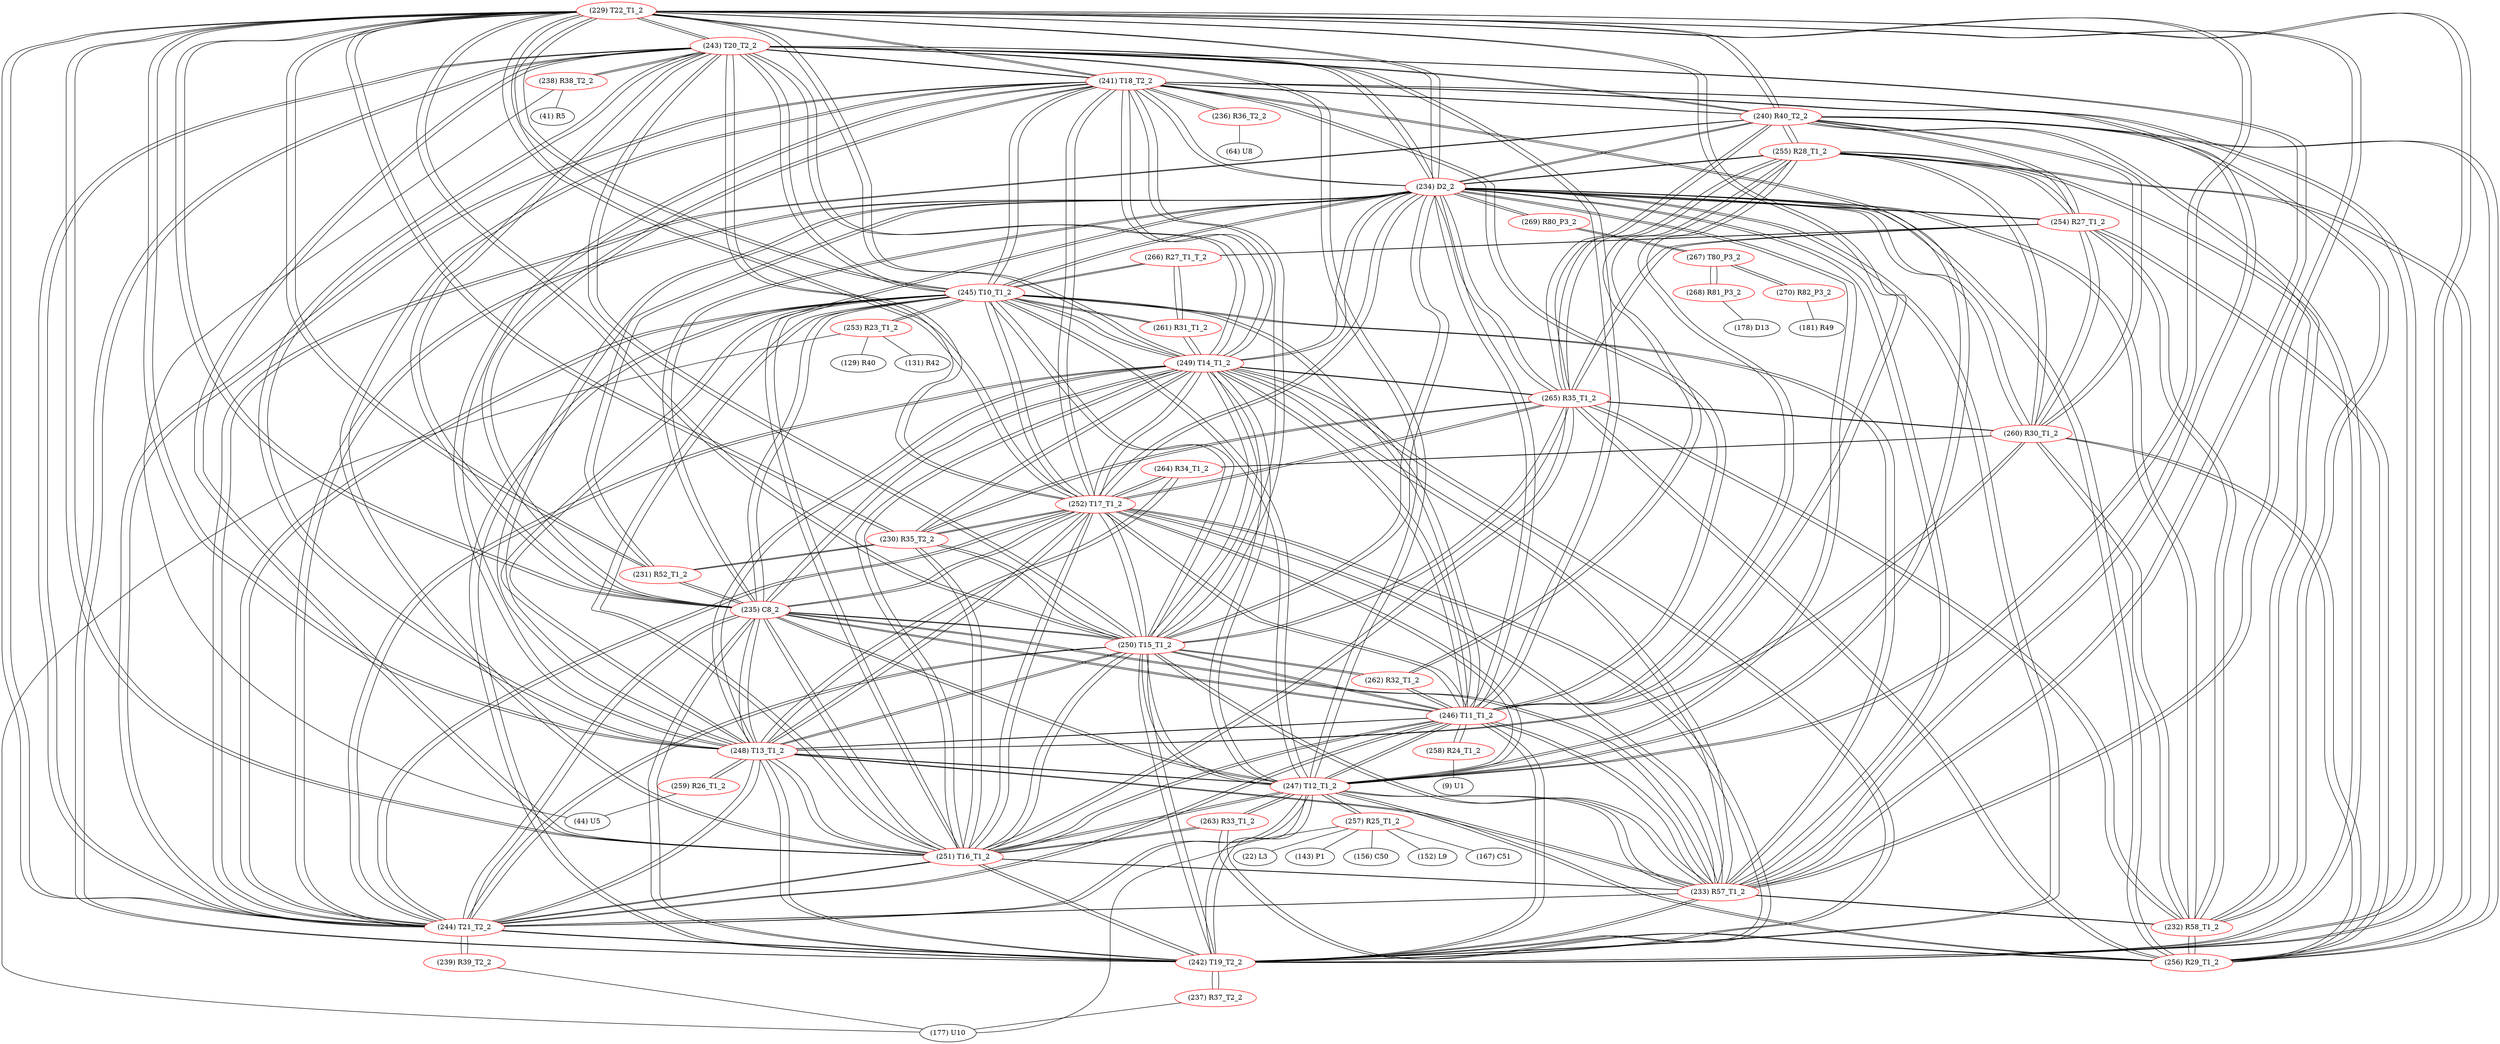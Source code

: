 graph {
	229 [label="(229) T22_T1_2" color=red]
	243 [label="(243) T20_T2_2"]
	241 [label="(241) T18_T2_2"]
	242 [label="(242) T19_T2_2"]
	244 [label="(244) T21_T2_2"]
	233 [label="(233) R57_T1_2"]
	234 [label="(234) D2_2"]
	246 [label="(246) T11_T1_2"]
	251 [label="(251) T16_T1_2"]
	252 [label="(252) T17_T1_2"]
	245 [label="(245) T10_T1_2"]
	247 [label="(247) T12_T1_2"]
	248 [label="(248) T13_T1_2"]
	249 [label="(249) T14_T1_2"]
	250 [label="(250) T15_T1_2"]
	235 [label="(235) C8_2"]
	240 [label="(240) R40_T2_2"]
	231 [label="(231) R52_T1_2"]
	230 [label="(230) R35_T2_2"]
	230 [label="(230) R35_T2_2" color=red]
	251 [label="(251) T16_T1_2"]
	250 [label="(250) T15_T1_2"]
	265 [label="(265) R35_T1_2"]
	249 [label="(249) T14_T1_2"]
	252 [label="(252) T17_T1_2"]
	231 [label="(231) R52_T1_2"]
	229 [label="(229) T22_T1_2"]
	231 [label="(231) R52_T1_2" color=red]
	234 [label="(234) D2_2"]
	235 [label="(235) C8_2"]
	230 [label="(230) R35_T2_2"]
	229 [label="(229) T22_T1_2"]
	232 [label="(232) R58_T1_2" color=red]
	233 [label="(233) R57_T1_2"]
	234 [label="(234) D2_2"]
	256 [label="(256) R29_T1_2"]
	265 [label="(265) R35_T1_2"]
	240 [label="(240) R40_T2_2"]
	260 [label="(260) R30_T1_2"]
	254 [label="(254) R27_T1_2"]
	255 [label="(255) R28_T1_2"]
	233 [label="(233) R57_T1_2" color=red]
	243 [label="(243) T20_T2_2"]
	241 [label="(241) T18_T2_2"]
	242 [label="(242) T19_T2_2"]
	244 [label="(244) T21_T2_2"]
	229 [label="(229) T22_T1_2"]
	234 [label="(234) D2_2"]
	246 [label="(246) T11_T1_2"]
	251 [label="(251) T16_T1_2"]
	252 [label="(252) T17_T1_2"]
	245 [label="(245) T10_T1_2"]
	247 [label="(247) T12_T1_2"]
	248 [label="(248) T13_T1_2"]
	249 [label="(249) T14_T1_2"]
	250 [label="(250) T15_T1_2"]
	235 [label="(235) C8_2"]
	232 [label="(232) R58_T1_2"]
	234 [label="(234) D2_2" color=red]
	243 [label="(243) T20_T2_2"]
	241 [label="(241) T18_T2_2"]
	242 [label="(242) T19_T2_2"]
	244 [label="(244) T21_T2_2"]
	233 [label="(233) R57_T1_2"]
	229 [label="(229) T22_T1_2"]
	246 [label="(246) T11_T1_2"]
	251 [label="(251) T16_T1_2"]
	252 [label="(252) T17_T1_2"]
	245 [label="(245) T10_T1_2"]
	247 [label="(247) T12_T1_2"]
	248 [label="(248) T13_T1_2"]
	249 [label="(249) T14_T1_2"]
	250 [label="(250) T15_T1_2"]
	235 [label="(235) C8_2"]
	231 [label="(231) R52_T1_2"]
	232 [label="(232) R58_T1_2"]
	256 [label="(256) R29_T1_2"]
	265 [label="(265) R35_T1_2"]
	240 [label="(240) R40_T2_2"]
	260 [label="(260) R30_T1_2"]
	254 [label="(254) R27_T1_2"]
	255 [label="(255) R28_T1_2"]
	269 [label="(269) R80_P3_2"]
	235 [label="(235) C8_2" color=red]
	243 [label="(243) T20_T2_2"]
	241 [label="(241) T18_T2_2"]
	242 [label="(242) T19_T2_2"]
	244 [label="(244) T21_T2_2"]
	233 [label="(233) R57_T1_2"]
	229 [label="(229) T22_T1_2"]
	234 [label="(234) D2_2"]
	246 [label="(246) T11_T1_2"]
	251 [label="(251) T16_T1_2"]
	252 [label="(252) T17_T1_2"]
	245 [label="(245) T10_T1_2"]
	247 [label="(247) T12_T1_2"]
	248 [label="(248) T13_T1_2"]
	249 [label="(249) T14_T1_2"]
	250 [label="(250) T15_T1_2"]
	231 [label="(231) R52_T1_2"]
	236 [label="(236) R36_T2_2" color=red]
	64 [label="(64) U8"]
	241 [label="(241) T18_T2_2"]
	237 [label="(237) R37_T2_2" color=red]
	177 [label="(177) U10"]
	242 [label="(242) T19_T2_2"]
	238 [label="(238) R38_T2_2" color=red]
	44 [label="(44) U5"]
	41 [label="(41) R5"]
	243 [label="(243) T20_T2_2"]
	239 [label="(239) R39_T2_2" color=red]
	177 [label="(177) U10"]
	244 [label="(244) T21_T2_2"]
	240 [label="(240) R40_T2_2" color=red]
	256 [label="(256) R29_T1_2"]
	265 [label="(265) R35_T1_2"]
	260 [label="(260) R30_T1_2"]
	234 [label="(234) D2_2"]
	232 [label="(232) R58_T1_2"]
	254 [label="(254) R27_T1_2"]
	255 [label="(255) R28_T1_2"]
	229 [label="(229) T22_T1_2"]
	242 [label="(242) T19_T2_2"]
	241 [label="(241) T18_T2_2"]
	244 [label="(244) T21_T2_2"]
	243 [label="(243) T20_T2_2"]
	241 [label="(241) T18_T2_2" color=red]
	243 [label="(243) T20_T2_2"]
	242 [label="(242) T19_T2_2"]
	244 [label="(244) T21_T2_2"]
	233 [label="(233) R57_T1_2"]
	229 [label="(229) T22_T1_2"]
	234 [label="(234) D2_2"]
	246 [label="(246) T11_T1_2"]
	251 [label="(251) T16_T1_2"]
	252 [label="(252) T17_T1_2"]
	245 [label="(245) T10_T1_2"]
	247 [label="(247) T12_T1_2"]
	248 [label="(248) T13_T1_2"]
	249 [label="(249) T14_T1_2"]
	250 [label="(250) T15_T1_2"]
	235 [label="(235) C8_2"]
	240 [label="(240) R40_T2_2"]
	236 [label="(236) R36_T2_2"]
	242 [label="(242) T19_T2_2" color=red]
	243 [label="(243) T20_T2_2"]
	241 [label="(241) T18_T2_2"]
	244 [label="(244) T21_T2_2"]
	233 [label="(233) R57_T1_2"]
	229 [label="(229) T22_T1_2"]
	234 [label="(234) D2_2"]
	246 [label="(246) T11_T1_2"]
	251 [label="(251) T16_T1_2"]
	252 [label="(252) T17_T1_2"]
	245 [label="(245) T10_T1_2"]
	247 [label="(247) T12_T1_2"]
	248 [label="(248) T13_T1_2"]
	249 [label="(249) T14_T1_2"]
	250 [label="(250) T15_T1_2"]
	235 [label="(235) C8_2"]
	240 [label="(240) R40_T2_2"]
	237 [label="(237) R37_T2_2"]
	243 [label="(243) T20_T2_2" color=red]
	241 [label="(241) T18_T2_2"]
	242 [label="(242) T19_T2_2"]
	244 [label="(244) T21_T2_2"]
	233 [label="(233) R57_T1_2"]
	229 [label="(229) T22_T1_2"]
	234 [label="(234) D2_2"]
	246 [label="(246) T11_T1_2"]
	251 [label="(251) T16_T1_2"]
	252 [label="(252) T17_T1_2"]
	245 [label="(245) T10_T1_2"]
	247 [label="(247) T12_T1_2"]
	248 [label="(248) T13_T1_2"]
	249 [label="(249) T14_T1_2"]
	250 [label="(250) T15_T1_2"]
	235 [label="(235) C8_2"]
	240 [label="(240) R40_T2_2"]
	238 [label="(238) R38_T2_2"]
	244 [label="(244) T21_T2_2" color=red]
	243 [label="(243) T20_T2_2"]
	241 [label="(241) T18_T2_2"]
	242 [label="(242) T19_T2_2"]
	233 [label="(233) R57_T1_2"]
	229 [label="(229) T22_T1_2"]
	234 [label="(234) D2_2"]
	246 [label="(246) T11_T1_2"]
	251 [label="(251) T16_T1_2"]
	252 [label="(252) T17_T1_2"]
	245 [label="(245) T10_T1_2"]
	247 [label="(247) T12_T1_2"]
	248 [label="(248) T13_T1_2"]
	249 [label="(249) T14_T1_2"]
	250 [label="(250) T15_T1_2"]
	235 [label="(235) C8_2"]
	240 [label="(240) R40_T2_2"]
	239 [label="(239) R39_T2_2"]
	245 [label="(245) T10_T1_2" color=red]
	243 [label="(243) T20_T2_2"]
	241 [label="(241) T18_T2_2"]
	242 [label="(242) T19_T2_2"]
	244 [label="(244) T21_T2_2"]
	233 [label="(233) R57_T1_2"]
	229 [label="(229) T22_T1_2"]
	234 [label="(234) D2_2"]
	246 [label="(246) T11_T1_2"]
	251 [label="(251) T16_T1_2"]
	252 [label="(252) T17_T1_2"]
	247 [label="(247) T12_T1_2"]
	248 [label="(248) T13_T1_2"]
	249 [label="(249) T14_T1_2"]
	250 [label="(250) T15_T1_2"]
	235 [label="(235) C8_2"]
	253 [label="(253) R23_T1_2"]
	261 [label="(261) R31_T1_2"]
	266 [label="(266) R27_T1_T_2"]
	246 [label="(246) T11_T1_2" color=red]
	243 [label="(243) T20_T2_2"]
	241 [label="(241) T18_T2_2"]
	242 [label="(242) T19_T2_2"]
	244 [label="(244) T21_T2_2"]
	233 [label="(233) R57_T1_2"]
	229 [label="(229) T22_T1_2"]
	234 [label="(234) D2_2"]
	251 [label="(251) T16_T1_2"]
	252 [label="(252) T17_T1_2"]
	245 [label="(245) T10_T1_2"]
	247 [label="(247) T12_T1_2"]
	248 [label="(248) T13_T1_2"]
	249 [label="(249) T14_T1_2"]
	250 [label="(250) T15_T1_2"]
	235 [label="(235) C8_2"]
	258 [label="(258) R24_T1_2"]
	262 [label="(262) R32_T1_2"]
	255 [label="(255) R28_T1_2"]
	247 [label="(247) T12_T1_2" color=red]
	243 [label="(243) T20_T2_2"]
	241 [label="(241) T18_T2_2"]
	242 [label="(242) T19_T2_2"]
	244 [label="(244) T21_T2_2"]
	233 [label="(233) R57_T1_2"]
	229 [label="(229) T22_T1_2"]
	234 [label="(234) D2_2"]
	246 [label="(246) T11_T1_2"]
	251 [label="(251) T16_T1_2"]
	252 [label="(252) T17_T1_2"]
	245 [label="(245) T10_T1_2"]
	248 [label="(248) T13_T1_2"]
	249 [label="(249) T14_T1_2"]
	250 [label="(250) T15_T1_2"]
	235 [label="(235) C8_2"]
	263 [label="(263) R33_T1_2"]
	256 [label="(256) R29_T1_2"]
	257 [label="(257) R25_T1_2"]
	248 [label="(248) T13_T1_2" color=red]
	243 [label="(243) T20_T2_2"]
	241 [label="(241) T18_T2_2"]
	242 [label="(242) T19_T2_2"]
	244 [label="(244) T21_T2_2"]
	233 [label="(233) R57_T1_2"]
	229 [label="(229) T22_T1_2"]
	234 [label="(234) D2_2"]
	246 [label="(246) T11_T1_2"]
	251 [label="(251) T16_T1_2"]
	252 [label="(252) T17_T1_2"]
	245 [label="(245) T10_T1_2"]
	247 [label="(247) T12_T1_2"]
	249 [label="(249) T14_T1_2"]
	250 [label="(250) T15_T1_2"]
	235 [label="(235) C8_2"]
	260 [label="(260) R30_T1_2"]
	264 [label="(264) R34_T1_2"]
	259 [label="(259) R26_T1_2"]
	249 [label="(249) T14_T1_2" color=red]
	243 [label="(243) T20_T2_2"]
	241 [label="(241) T18_T2_2"]
	242 [label="(242) T19_T2_2"]
	244 [label="(244) T21_T2_2"]
	233 [label="(233) R57_T1_2"]
	229 [label="(229) T22_T1_2"]
	234 [label="(234) D2_2"]
	246 [label="(246) T11_T1_2"]
	251 [label="(251) T16_T1_2"]
	252 [label="(252) T17_T1_2"]
	245 [label="(245) T10_T1_2"]
	247 [label="(247) T12_T1_2"]
	248 [label="(248) T13_T1_2"]
	250 [label="(250) T15_T1_2"]
	235 [label="(235) C8_2"]
	265 [label="(265) R35_T1_2"]
	230 [label="(230) R35_T2_2"]
	261 [label="(261) R31_T1_2"]
	250 [label="(250) T15_T1_2" color=red]
	243 [label="(243) T20_T2_2"]
	241 [label="(241) T18_T2_2"]
	242 [label="(242) T19_T2_2"]
	244 [label="(244) T21_T2_2"]
	233 [label="(233) R57_T1_2"]
	229 [label="(229) T22_T1_2"]
	234 [label="(234) D2_2"]
	246 [label="(246) T11_T1_2"]
	251 [label="(251) T16_T1_2"]
	252 [label="(252) T17_T1_2"]
	245 [label="(245) T10_T1_2"]
	247 [label="(247) T12_T1_2"]
	248 [label="(248) T13_T1_2"]
	249 [label="(249) T14_T1_2"]
	235 [label="(235) C8_2"]
	265 [label="(265) R35_T1_2"]
	230 [label="(230) R35_T2_2"]
	262 [label="(262) R32_T1_2"]
	251 [label="(251) T16_T1_2" color=red]
	243 [label="(243) T20_T2_2"]
	241 [label="(241) T18_T2_2"]
	242 [label="(242) T19_T2_2"]
	244 [label="(244) T21_T2_2"]
	233 [label="(233) R57_T1_2"]
	229 [label="(229) T22_T1_2"]
	234 [label="(234) D2_2"]
	246 [label="(246) T11_T1_2"]
	252 [label="(252) T17_T1_2"]
	245 [label="(245) T10_T1_2"]
	247 [label="(247) T12_T1_2"]
	248 [label="(248) T13_T1_2"]
	249 [label="(249) T14_T1_2"]
	250 [label="(250) T15_T1_2"]
	235 [label="(235) C8_2"]
	265 [label="(265) R35_T1_2"]
	230 [label="(230) R35_T2_2"]
	263 [label="(263) R33_T1_2"]
	252 [label="(252) T17_T1_2" color=red]
	243 [label="(243) T20_T2_2"]
	241 [label="(241) T18_T2_2"]
	242 [label="(242) T19_T2_2"]
	244 [label="(244) T21_T2_2"]
	233 [label="(233) R57_T1_2"]
	229 [label="(229) T22_T1_2"]
	234 [label="(234) D2_2"]
	246 [label="(246) T11_T1_2"]
	251 [label="(251) T16_T1_2"]
	245 [label="(245) T10_T1_2"]
	247 [label="(247) T12_T1_2"]
	248 [label="(248) T13_T1_2"]
	249 [label="(249) T14_T1_2"]
	250 [label="(250) T15_T1_2"]
	235 [label="(235) C8_2"]
	265 [label="(265) R35_T1_2"]
	230 [label="(230) R35_T2_2"]
	264 [label="(264) R34_T1_2"]
	253 [label="(253) R23_T1_2" color=red]
	129 [label="(129) R40"]
	177 [label="(177) U10"]
	131 [label="(131) R42"]
	245 [label="(245) T10_T1_2"]
	254 [label="(254) R27_T1_2" color=red]
	256 [label="(256) R29_T1_2"]
	265 [label="(265) R35_T1_2"]
	240 [label="(240) R40_T2_2"]
	260 [label="(260) R30_T1_2"]
	234 [label="(234) D2_2"]
	232 [label="(232) R58_T1_2"]
	255 [label="(255) R28_T1_2"]
	266 [label="(266) R27_T1_T_2"]
	255 [label="(255) R28_T1_2" color=red]
	256 [label="(256) R29_T1_2"]
	265 [label="(265) R35_T1_2"]
	240 [label="(240) R40_T2_2"]
	260 [label="(260) R30_T1_2"]
	234 [label="(234) D2_2"]
	232 [label="(232) R58_T1_2"]
	254 [label="(254) R27_T1_2"]
	262 [label="(262) R32_T1_2"]
	246 [label="(246) T11_T1_2"]
	256 [label="(256) R29_T1_2" color=red]
	265 [label="(265) R35_T1_2"]
	240 [label="(240) R40_T2_2"]
	260 [label="(260) R30_T1_2"]
	234 [label="(234) D2_2"]
	232 [label="(232) R58_T1_2"]
	254 [label="(254) R27_T1_2"]
	255 [label="(255) R28_T1_2"]
	263 [label="(263) R33_T1_2"]
	247 [label="(247) T12_T1_2"]
	257 [label="(257) R25_T1_2" color=red]
	156 [label="(156) C50"]
	152 [label="(152) L9"]
	177 [label="(177) U10"]
	167 [label="(167) C51"]
	22 [label="(22) L3"]
	143 [label="(143) P1"]
	247 [label="(247) T12_T1_2"]
	258 [label="(258) R24_T1_2" color=red]
	9 [label="(9) U1"]
	246 [label="(246) T11_T1_2"]
	259 [label="(259) R26_T1_2" color=red]
	44 [label="(44) U5"]
	248 [label="(248) T13_T1_2"]
	260 [label="(260) R30_T1_2" color=red]
	256 [label="(256) R29_T1_2"]
	265 [label="(265) R35_T1_2"]
	240 [label="(240) R40_T2_2"]
	234 [label="(234) D2_2"]
	232 [label="(232) R58_T1_2"]
	254 [label="(254) R27_T1_2"]
	255 [label="(255) R28_T1_2"]
	264 [label="(264) R34_T1_2"]
	248 [label="(248) T13_T1_2"]
	261 [label="(261) R31_T1_2" color=red]
	245 [label="(245) T10_T1_2"]
	266 [label="(266) R27_T1_T_2"]
	249 [label="(249) T14_T1_2"]
	262 [label="(262) R32_T1_2" color=red]
	250 [label="(250) T15_T1_2"]
	255 [label="(255) R28_T1_2"]
	246 [label="(246) T11_T1_2"]
	263 [label="(263) R33_T1_2" color=red]
	251 [label="(251) T16_T1_2"]
	256 [label="(256) R29_T1_2"]
	247 [label="(247) T12_T1_2"]
	264 [label="(264) R34_T1_2" color=red]
	252 [label="(252) T17_T1_2"]
	260 [label="(260) R30_T1_2"]
	248 [label="(248) T13_T1_2"]
	265 [label="(265) R35_T1_2" color=red]
	256 [label="(256) R29_T1_2"]
	240 [label="(240) R40_T2_2"]
	260 [label="(260) R30_T1_2"]
	234 [label="(234) D2_2"]
	232 [label="(232) R58_T1_2"]
	254 [label="(254) R27_T1_2"]
	255 [label="(255) R28_T1_2"]
	251 [label="(251) T16_T1_2"]
	250 [label="(250) T15_T1_2"]
	249 [label="(249) T14_T1_2"]
	252 [label="(252) T17_T1_2"]
	230 [label="(230) R35_T2_2"]
	266 [label="(266) R27_T1_T_2" color=red]
	245 [label="(245) T10_T1_2"]
	261 [label="(261) R31_T1_2"]
	254 [label="(254) R27_T1_2"]
	267 [label="(267) T80_P3_2" color=red]
	268 [label="(268) R81_P3_2"]
	270 [label="(270) R82_P3_2"]
	269 [label="(269) R80_P3_2"]
	268 [label="(268) R81_P3_2" color=red]
	178 [label="(178) D13"]
	267 [label="(267) T80_P3_2"]
	269 [label="(269) R80_P3_2" color=red]
	234 [label="(234) D2_2"]
	267 [label="(267) T80_P3_2"]
	270 [label="(270) R82_P3_2" color=red]
	181 [label="(181) R49"]
	267 [label="(267) T80_P3_2"]
	229 -- 243
	229 -- 241
	229 -- 242
	229 -- 244
	229 -- 233
	229 -- 234
	229 -- 246
	229 -- 251
	229 -- 252
	229 -- 245
	229 -- 247
	229 -- 248
	229 -- 249
	229 -- 250
	229 -- 235
	229 -- 240
	229 -- 231
	229 -- 230
	230 -- 251
	230 -- 250
	230 -- 265
	230 -- 249
	230 -- 252
	230 -- 231
	230 -- 229
	231 -- 234
	231 -- 235
	231 -- 230
	231 -- 229
	232 -- 233
	232 -- 234
	232 -- 256
	232 -- 265
	232 -- 240
	232 -- 260
	232 -- 254
	232 -- 255
	233 -- 243
	233 -- 241
	233 -- 242
	233 -- 244
	233 -- 229
	233 -- 234
	233 -- 246
	233 -- 251
	233 -- 252
	233 -- 245
	233 -- 247
	233 -- 248
	233 -- 249
	233 -- 250
	233 -- 235
	233 -- 232
	234 -- 243
	234 -- 241
	234 -- 242
	234 -- 244
	234 -- 233
	234 -- 229
	234 -- 246
	234 -- 251
	234 -- 252
	234 -- 245
	234 -- 247
	234 -- 248
	234 -- 249
	234 -- 250
	234 -- 235
	234 -- 231
	234 -- 232
	234 -- 256
	234 -- 265
	234 -- 240
	234 -- 260
	234 -- 254
	234 -- 255
	234 -- 269
	235 -- 243
	235 -- 241
	235 -- 242
	235 -- 244
	235 -- 233
	235 -- 229
	235 -- 234
	235 -- 246
	235 -- 251
	235 -- 252
	235 -- 245
	235 -- 247
	235 -- 248
	235 -- 249
	235 -- 250
	235 -- 231
	236 -- 64
	236 -- 241
	237 -- 177
	237 -- 242
	238 -- 44
	238 -- 41
	238 -- 243
	239 -- 177
	239 -- 244
	240 -- 256
	240 -- 265
	240 -- 260
	240 -- 234
	240 -- 232
	240 -- 254
	240 -- 255
	240 -- 229
	240 -- 242
	240 -- 241
	240 -- 244
	240 -- 243
	241 -- 243
	241 -- 242
	241 -- 244
	241 -- 233
	241 -- 229
	241 -- 234
	241 -- 246
	241 -- 251
	241 -- 252
	241 -- 245
	241 -- 247
	241 -- 248
	241 -- 249
	241 -- 250
	241 -- 235
	241 -- 240
	241 -- 236
	242 -- 243
	242 -- 241
	242 -- 244
	242 -- 233
	242 -- 229
	242 -- 234
	242 -- 246
	242 -- 251
	242 -- 252
	242 -- 245
	242 -- 247
	242 -- 248
	242 -- 249
	242 -- 250
	242 -- 235
	242 -- 240
	242 -- 237
	243 -- 241
	243 -- 242
	243 -- 244
	243 -- 233
	243 -- 229
	243 -- 234
	243 -- 246
	243 -- 251
	243 -- 252
	243 -- 245
	243 -- 247
	243 -- 248
	243 -- 249
	243 -- 250
	243 -- 235
	243 -- 240
	243 -- 238
	244 -- 243
	244 -- 241
	244 -- 242
	244 -- 233
	244 -- 229
	244 -- 234
	244 -- 246
	244 -- 251
	244 -- 252
	244 -- 245
	244 -- 247
	244 -- 248
	244 -- 249
	244 -- 250
	244 -- 235
	244 -- 240
	244 -- 239
	245 -- 243
	245 -- 241
	245 -- 242
	245 -- 244
	245 -- 233
	245 -- 229
	245 -- 234
	245 -- 246
	245 -- 251
	245 -- 252
	245 -- 247
	245 -- 248
	245 -- 249
	245 -- 250
	245 -- 235
	245 -- 253
	245 -- 261
	245 -- 266
	246 -- 243
	246 -- 241
	246 -- 242
	246 -- 244
	246 -- 233
	246 -- 229
	246 -- 234
	246 -- 251
	246 -- 252
	246 -- 245
	246 -- 247
	246 -- 248
	246 -- 249
	246 -- 250
	246 -- 235
	246 -- 258
	246 -- 262
	246 -- 255
	247 -- 243
	247 -- 241
	247 -- 242
	247 -- 244
	247 -- 233
	247 -- 229
	247 -- 234
	247 -- 246
	247 -- 251
	247 -- 252
	247 -- 245
	247 -- 248
	247 -- 249
	247 -- 250
	247 -- 235
	247 -- 263
	247 -- 256
	247 -- 257
	248 -- 243
	248 -- 241
	248 -- 242
	248 -- 244
	248 -- 233
	248 -- 229
	248 -- 234
	248 -- 246
	248 -- 251
	248 -- 252
	248 -- 245
	248 -- 247
	248 -- 249
	248 -- 250
	248 -- 235
	248 -- 260
	248 -- 264
	248 -- 259
	249 -- 243
	249 -- 241
	249 -- 242
	249 -- 244
	249 -- 233
	249 -- 229
	249 -- 234
	249 -- 246
	249 -- 251
	249 -- 252
	249 -- 245
	249 -- 247
	249 -- 248
	249 -- 250
	249 -- 235
	249 -- 265
	249 -- 230
	249 -- 261
	250 -- 243
	250 -- 241
	250 -- 242
	250 -- 244
	250 -- 233
	250 -- 229
	250 -- 234
	250 -- 246
	250 -- 251
	250 -- 252
	250 -- 245
	250 -- 247
	250 -- 248
	250 -- 249
	250 -- 235
	250 -- 265
	250 -- 230
	250 -- 262
	251 -- 243
	251 -- 241
	251 -- 242
	251 -- 244
	251 -- 233
	251 -- 229
	251 -- 234
	251 -- 246
	251 -- 252
	251 -- 245
	251 -- 247
	251 -- 248
	251 -- 249
	251 -- 250
	251 -- 235
	251 -- 265
	251 -- 230
	251 -- 263
	252 -- 243
	252 -- 241
	252 -- 242
	252 -- 244
	252 -- 233
	252 -- 229
	252 -- 234
	252 -- 246
	252 -- 251
	252 -- 245
	252 -- 247
	252 -- 248
	252 -- 249
	252 -- 250
	252 -- 235
	252 -- 265
	252 -- 230
	252 -- 264
	253 -- 129
	253 -- 177
	253 -- 131
	253 -- 245
	254 -- 256
	254 -- 265
	254 -- 240
	254 -- 260
	254 -- 234
	254 -- 232
	254 -- 255
	254 -- 266
	255 -- 256
	255 -- 265
	255 -- 240
	255 -- 260
	255 -- 234
	255 -- 232
	255 -- 254
	255 -- 262
	255 -- 246
	256 -- 265
	256 -- 240
	256 -- 260
	256 -- 234
	256 -- 232
	256 -- 254
	256 -- 255
	256 -- 263
	256 -- 247
	257 -- 156
	257 -- 152
	257 -- 177
	257 -- 167
	257 -- 22
	257 -- 143
	257 -- 247
	258 -- 9
	258 -- 246
	259 -- 44
	259 -- 248
	260 -- 256
	260 -- 265
	260 -- 240
	260 -- 234
	260 -- 232
	260 -- 254
	260 -- 255
	260 -- 264
	260 -- 248
	261 -- 245
	261 -- 266
	261 -- 249
	262 -- 250
	262 -- 255
	262 -- 246
	263 -- 251
	263 -- 256
	263 -- 247
	264 -- 252
	264 -- 260
	264 -- 248
	265 -- 256
	265 -- 240
	265 -- 260
	265 -- 234
	265 -- 232
	265 -- 254
	265 -- 255
	265 -- 251
	265 -- 250
	265 -- 249
	265 -- 252
	265 -- 230
	266 -- 245
	266 -- 261
	266 -- 254
	267 -- 268
	267 -- 270
	267 -- 269
	268 -- 178
	268 -- 267
	269 -- 234
	269 -- 267
	270 -- 181
	270 -- 267
}